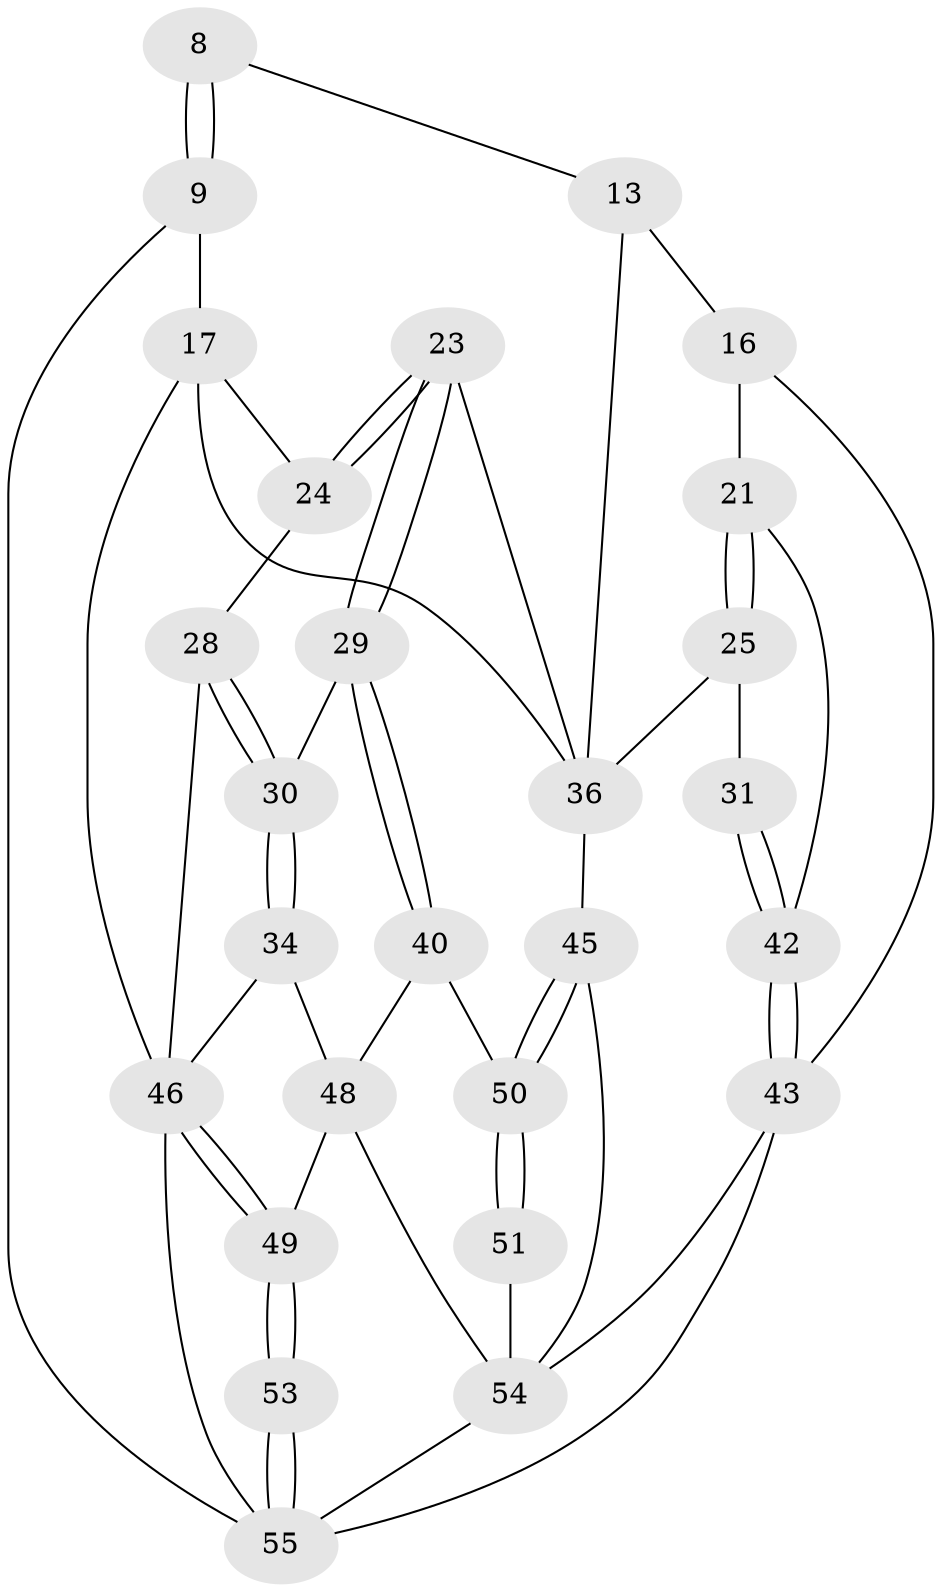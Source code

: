 // original degree distribution, {3: 0.03636363636363636, 6: 0.21818181818181817, 5: 0.4727272727272727, 4: 0.2727272727272727}
// Generated by graph-tools (version 1.1) at 2025/07/03/04/25 22:07:00]
// undirected, 27 vertices, 58 edges
graph export_dot {
graph [start="1"]
  node [color=gray90,style=filled];
  8 [pos="+0.6403157013547824+0.13546540175014105"];
  9 [pos="+0.5462452562760411+0.15081662825966902",super="+4+5"];
  13 [pos="+0.7594710625929636+0.39056022683135394",super="+12"];
  16 [pos="+0.8813953386749281+0.17520680694844631",super="+10"];
  17 [pos="+0.42197810057728574+0.19090438016505493",super="+15"];
  21 [pos="+0.9870925171729248+0.26742326475069444"];
  23 [pos="+0.47093776011100913+0.3939071673268658"];
  24 [pos="+0.3799309909600891+0.2687723659984613"];
  25 [pos="+0.8011639657336597+0.41691785298356454"];
  28 [pos="+0.3119796870510739+0.3134697605138813"];
  29 [pos="+0.45548997836431454+0.40810299602218014"];
  30 [pos="+0.31559563600329593+0.431609391339549"];
  31 [pos="+0.8305873545834133+0.4258846966452585"];
  34 [pos="+0.23971653625044007+0.5137206822606636"];
  36 [pos="+0.7292049206333597+0.44243046406834213",super="+22+26+14"];
  40 [pos="+0.5011632664084927+0.6430281165356744"];
  42 [pos="+1+0.6456517933343967",super="+19+20"];
  43 [pos="+1+1",super="+2+11"];
  45 [pos="+1+1",super="+37"];
  46 [pos="+0.15815565419294356+0.7145560717294738",super="+35+32+27"];
  48 [pos="+0.4167836845117124+0.810838405078584",super="+41"];
  49 [pos="+0.3276058985785181+0.8140841233430863"];
  50 [pos="+0.8476138413408143+0.8878910776237349",super="+38+39"];
  51 [pos="+0.6819330089261759+0.8118106231434007"];
  53 [pos="+0.19120679241597568+0.960191780395218"];
  54 [pos="+0.4981087555468925+1",super="+52+44"];
  55 [pos="+0.10425818285851485+1",super="+47+3"];
  8 -- 9 [weight=2];
  8 -- 9;
  8 -- 13;
  9 -- 55;
  9 -- 17;
  13 -- 16 [weight=2];
  13 -- 36 [weight=2];
  16 -- 21;
  16 -- 43 [weight=2];
  17 -- 24;
  17 -- 46;
  17 -- 36;
  21 -- 25;
  21 -- 25;
  21 -- 42;
  23 -- 24;
  23 -- 24;
  23 -- 29;
  23 -- 29;
  23 -- 36;
  24 -- 28;
  25 -- 31;
  25 -- 36;
  28 -- 30;
  28 -- 30;
  28 -- 46;
  29 -- 30;
  29 -- 40;
  29 -- 40;
  30 -- 34;
  30 -- 34;
  31 -- 42 [weight=2];
  31 -- 42;
  34 -- 46;
  34 -- 48;
  36 -- 45;
  40 -- 50;
  40 -- 48;
  42 -- 43 [weight=2];
  42 -- 43;
  43 -- 55 [weight=2];
  43 -- 54;
  45 -- 50 [weight=2];
  45 -- 50;
  45 -- 54;
  46 -- 49;
  46 -- 49;
  46 -- 55 [weight=3];
  48 -- 49;
  48 -- 54;
  49 -- 53;
  49 -- 53;
  50 -- 51 [weight=2];
  50 -- 51;
  51 -- 54;
  53 -- 55 [weight=2];
  53 -- 55;
  54 -- 55;
}

